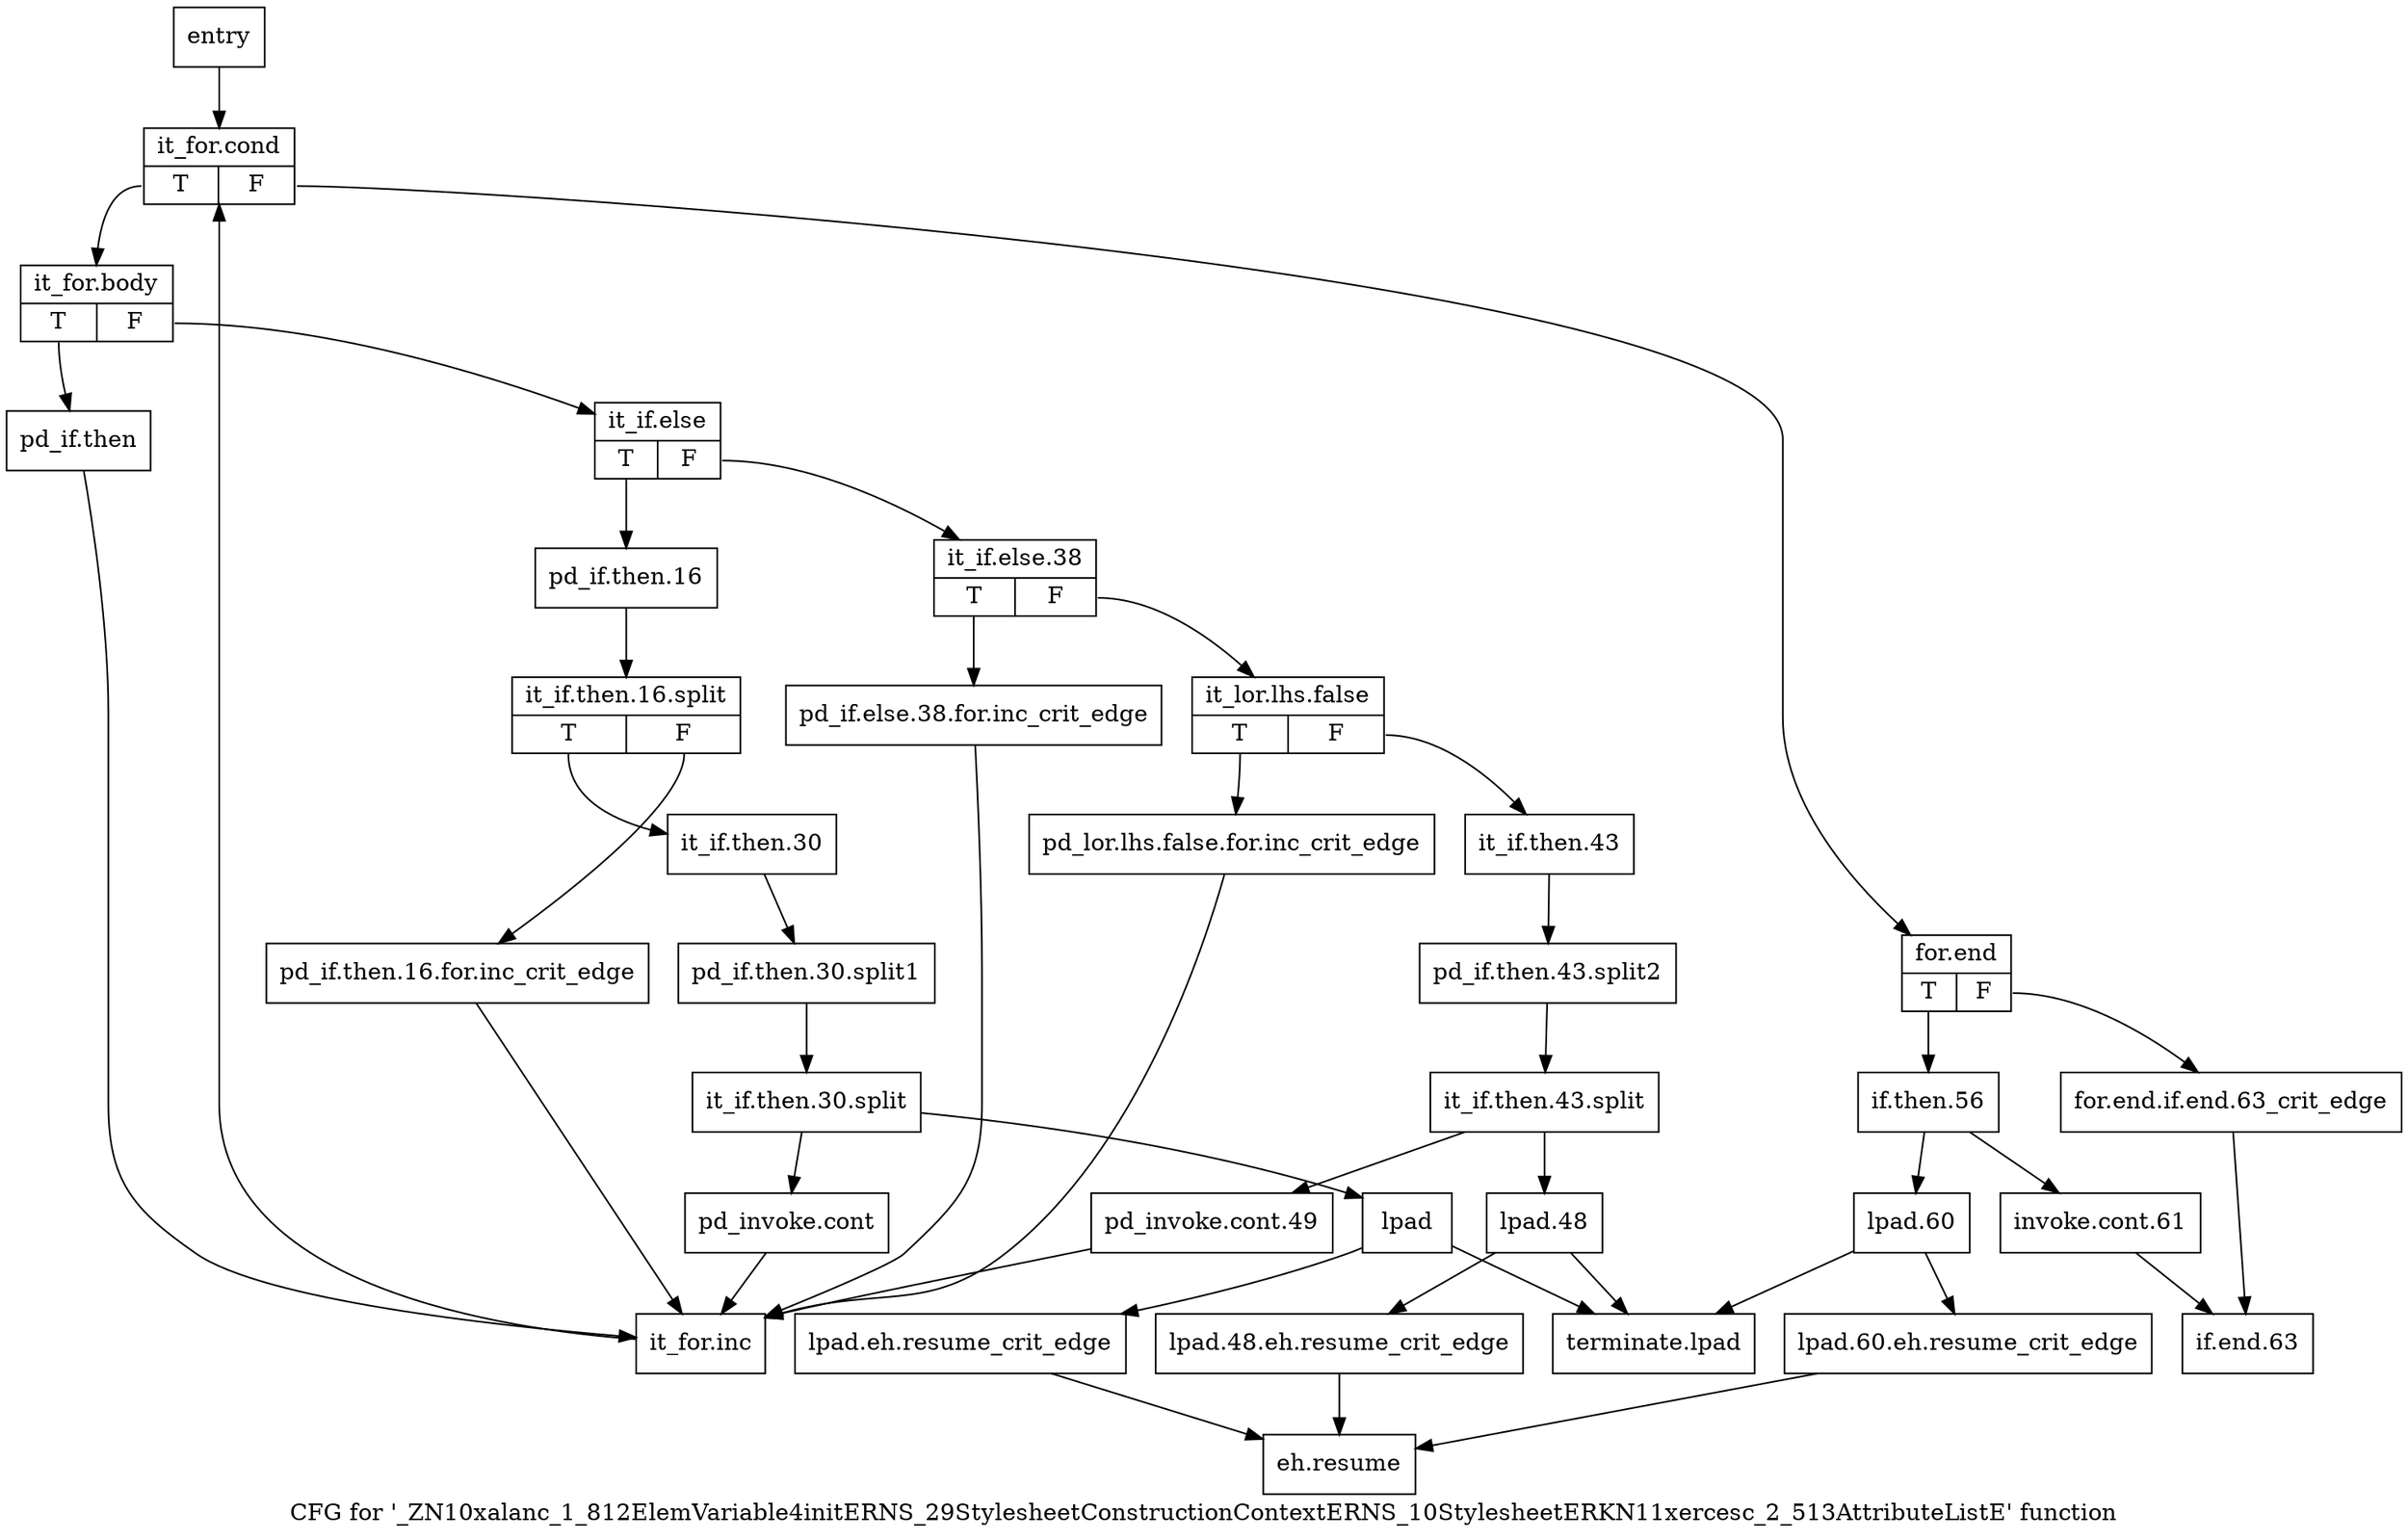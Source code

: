 digraph "CFG for '_ZN10xalanc_1_812ElemVariable4initERNS_29StylesheetConstructionContextERNS_10StylesheetERKN11xercesc_2_513AttributeListE' function" {
	label="CFG for '_ZN10xalanc_1_812ElemVariable4initERNS_29StylesheetConstructionContextERNS_10StylesheetERKN11xercesc_2_513AttributeListE' function";

	Node0x7387d30 [shape=record,label="{entry}"];
	Node0x7387d30 -> Node0x738fe80;
	Node0x738fe80 [shape=record,label="{it_for.cond|{<s0>T|<s1>F}}"];
	Node0x738fe80:s0 -> Node0x738fed0;
	Node0x738fe80:s1 -> Node0x7390470;
	Node0x738fed0 [shape=record,label="{it_for.body|{<s0>T|<s1>F}}"];
	Node0x738fed0:s0 -> Node0x738ff20;
	Node0x738fed0:s1 -> Node0x738ff70;
	Node0x738ff20 [shape=record,label="{pd_if.then}"];
	Node0x738ff20 -> Node0x7390420;
	Node0x738ff70 [shape=record,label="{it_if.else|{<s0>T|<s1>F}}"];
	Node0x738ff70:s0 -> Node0x738ffc0;
	Node0x738ff70:s1 -> Node0x73901a0;
	Node0x738ffc0 [shape=record,label="{pd_if.then.16}"];
	Node0x738ffc0 -> Node0xc008260;
	Node0xc008260 [shape=record,label="{it_if.then.16.split|{<s0>T|<s1>F}}"];
	Node0xc008260:s0 -> Node0x7390060;
	Node0xc008260:s1 -> Node0x7390010;
	Node0x7390010 [shape=record,label="{pd_if.then.16.for.inc_crit_edge}"];
	Node0x7390010 -> Node0x7390420;
	Node0x7390060 [shape=record,label="{it_if.then.30}"];
	Node0x7390060 -> Node0xc007d60;
	Node0xc007d60 [shape=record,label="{pd_if.then.30.split1}"];
	Node0xc007d60 -> Node0xc008030;
	Node0xc008030 [shape=record,label="{it_if.then.30.split}"];
	Node0xc008030 -> Node0x73900b0;
	Node0xc008030 -> Node0x7390100;
	Node0x73900b0 [shape=record,label="{pd_invoke.cont}"];
	Node0x73900b0 -> Node0x7390420;
	Node0x7390100 [shape=record,label="{lpad}"];
	Node0x7390100 -> Node0x7390150;
	Node0x7390100 -> Node0x73906f0;
	Node0x7390150 [shape=record,label="{lpad.eh.resume_crit_edge}"];
	Node0x7390150 -> Node0x73906a0;
	Node0x73901a0 [shape=record,label="{it_if.else.38|{<s0>T|<s1>F}}"];
	Node0x73901a0:s0 -> Node0x73901f0;
	Node0x73901a0:s1 -> Node0x7390240;
	Node0x73901f0 [shape=record,label="{pd_if.else.38.for.inc_crit_edge}"];
	Node0x73901f0 -> Node0x7390420;
	Node0x7390240 [shape=record,label="{it_lor.lhs.false|{<s0>T|<s1>F}}"];
	Node0x7390240:s0 -> Node0x7390290;
	Node0x7390240:s1 -> Node0x73902e0;
	Node0x7390290 [shape=record,label="{pd_lor.lhs.false.for.inc_crit_edge}"];
	Node0x7390290 -> Node0x7390420;
	Node0x73902e0 [shape=record,label="{it_if.then.43}"];
	Node0x73902e0 -> Node0xc03d020;
	Node0xc03d020 [shape=record,label="{pd_if.then.43.split2}"];
	Node0xc03d020 -> Node0xc007c20;
	Node0xc007c20 [shape=record,label="{it_if.then.43.split}"];
	Node0xc007c20 -> Node0x7390330;
	Node0xc007c20 -> Node0x7390380;
	Node0x7390330 [shape=record,label="{pd_invoke.cont.49}"];
	Node0x7390330 -> Node0x7390420;
	Node0x7390380 [shape=record,label="{lpad.48}"];
	Node0x7390380 -> Node0x73903d0;
	Node0x7390380 -> Node0x73906f0;
	Node0x73903d0 [shape=record,label="{lpad.48.eh.resume_crit_edge}"];
	Node0x73903d0 -> Node0x73906a0;
	Node0x7390420 [shape=record,label="{it_for.inc}"];
	Node0x7390420 -> Node0x738fe80;
	Node0x7390470 [shape=record,label="{for.end|{<s0>T|<s1>F}}"];
	Node0x7390470:s0 -> Node0x7390510;
	Node0x7390470:s1 -> Node0x73904c0;
	Node0x73904c0 [shape=record,label="{for.end.if.end.63_crit_edge}"];
	Node0x73904c0 -> Node0x7390650;
	Node0x7390510 [shape=record,label="{if.then.56}"];
	Node0x7390510 -> Node0x7390560;
	Node0x7390510 -> Node0x73905b0;
	Node0x7390560 [shape=record,label="{invoke.cont.61}"];
	Node0x7390560 -> Node0x7390650;
	Node0x73905b0 [shape=record,label="{lpad.60}"];
	Node0x73905b0 -> Node0x7390600;
	Node0x73905b0 -> Node0x73906f0;
	Node0x7390600 [shape=record,label="{lpad.60.eh.resume_crit_edge}"];
	Node0x7390600 -> Node0x73906a0;
	Node0x7390650 [shape=record,label="{if.end.63}"];
	Node0x73906a0 [shape=record,label="{eh.resume}"];
	Node0x73906f0 [shape=record,label="{terminate.lpad}"];
}
